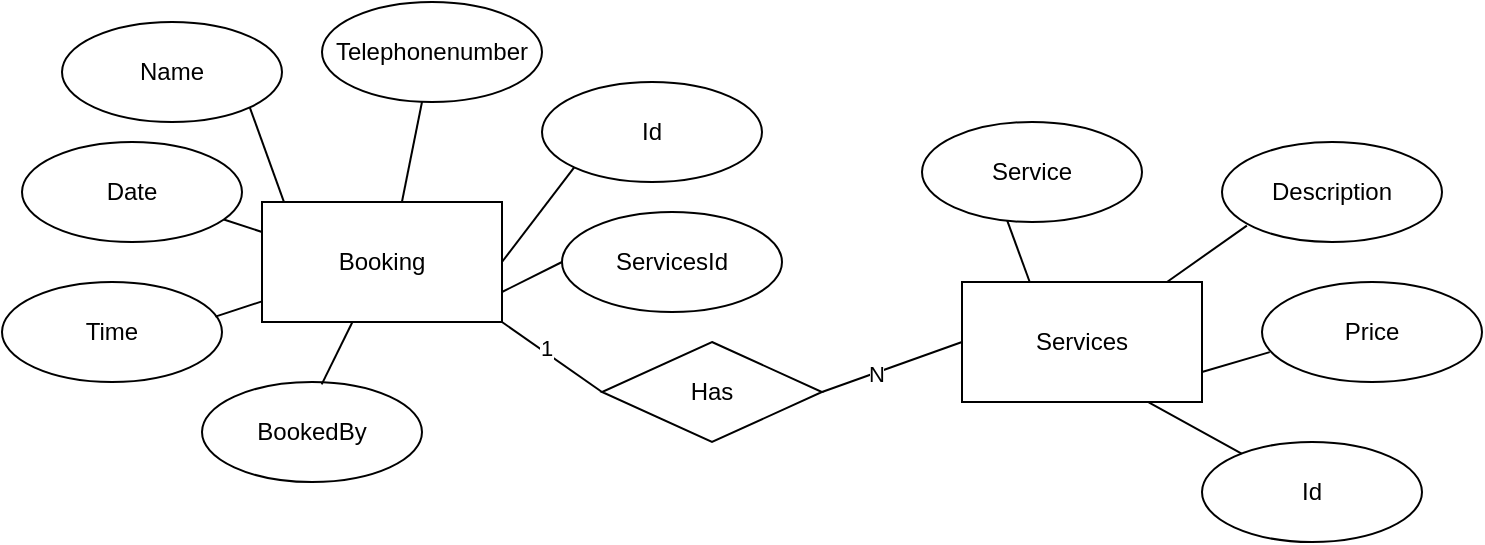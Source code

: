 <mxfile>
    <diagram id="hedCKS4U7vpPeKSKOjeB" name="Page-1">
        <mxGraphModel dx="1119" dy="411" grid="0" gridSize="10" guides="1" tooltips="1" connect="1" arrows="1" fold="1" page="1" pageScale="1" pageWidth="827" pageHeight="1169" background="none" math="0" shadow="0">
            <root>
                <mxCell id="0"/>
                <mxCell id="1" parent="0"/>
                <mxCell id="2" value="Booking" style="rounded=0;whiteSpace=wrap;html=1;" vertex="1" parent="1">
                    <mxGeometry x="140" y="160" width="120" height="60" as="geometry"/>
                </mxCell>
                <mxCell id="3" value="Services" style="rounded=0;whiteSpace=wrap;html=1;" vertex="1" parent="1">
                    <mxGeometry x="490" y="200" width="120" height="60" as="geometry"/>
                </mxCell>
                <mxCell id="4" value="Name" style="ellipse;whiteSpace=wrap;html=1;" vertex="1" parent="1">
                    <mxGeometry x="40" y="70" width="110" height="50" as="geometry"/>
                </mxCell>
                <mxCell id="5" value="Telephonenumber" style="ellipse;whiteSpace=wrap;html=1;" vertex="1" parent="1">
                    <mxGeometry x="170" y="60" width="110" height="50" as="geometry"/>
                </mxCell>
                <mxCell id="6" value="Date" style="ellipse;whiteSpace=wrap;html=1;" vertex="1" parent="1">
                    <mxGeometry x="20" y="130" width="110" height="50" as="geometry"/>
                </mxCell>
                <mxCell id="7" value="Time" style="ellipse;whiteSpace=wrap;html=1;" vertex="1" parent="1">
                    <mxGeometry x="10" y="200" width="110" height="50" as="geometry"/>
                </mxCell>
                <mxCell id="8" value="BookedBy" style="ellipse;whiteSpace=wrap;html=1;" vertex="1" parent="1">
                    <mxGeometry x="110" y="250" width="110" height="50" as="geometry"/>
                </mxCell>
                <mxCell id="9" value="Id" style="ellipse;whiteSpace=wrap;html=1;" vertex="1" parent="1">
                    <mxGeometry x="280" y="100" width="110" height="50" as="geometry"/>
                </mxCell>
                <mxCell id="10" value="Service" style="ellipse;whiteSpace=wrap;html=1;" vertex="1" parent="1">
                    <mxGeometry x="470" y="120" width="110" height="50" as="geometry"/>
                </mxCell>
                <mxCell id="11" value="Description" style="ellipse;whiteSpace=wrap;html=1;" vertex="1" parent="1">
                    <mxGeometry x="620" y="130" width="110" height="50" as="geometry"/>
                </mxCell>
                <mxCell id="12" value="Price" style="ellipse;whiteSpace=wrap;html=1;" vertex="1" parent="1">
                    <mxGeometry x="640" y="200" width="110" height="50" as="geometry"/>
                </mxCell>
                <mxCell id="13" value="Id" style="ellipse;whiteSpace=wrap;html=1;" vertex="1" parent="1">
                    <mxGeometry x="610" y="280" width="110" height="50" as="geometry"/>
                </mxCell>
                <mxCell id="14" value="Has" style="rhombus;whiteSpace=wrap;html=1;" vertex="1" parent="1">
                    <mxGeometry x="310" y="230" width="110" height="50" as="geometry"/>
                </mxCell>
                <mxCell id="15" value="" style="endArrow=none;html=1;exitX=1;exitY=0.5;exitDx=0;exitDy=0;entryX=0;entryY=0.5;entryDx=0;entryDy=0;" edge="1" parent="1" source="14" target="3">
                    <mxGeometry width="50" height="50" relative="1" as="geometry">
                        <mxPoint x="430" y="220" as="sourcePoint"/>
                        <mxPoint x="480" y="170" as="targetPoint"/>
                    </mxGeometry>
                </mxCell>
                <mxCell id="18" value="N" style="edgeLabel;html=1;align=center;verticalAlign=middle;resizable=0;points=[];" vertex="1" connectable="0" parent="15">
                    <mxGeometry x="-0.237" relative="1" as="geometry">
                        <mxPoint as="offset"/>
                    </mxGeometry>
                </mxCell>
                <mxCell id="16" value="" style="endArrow=none;html=1;exitX=0;exitY=0.5;exitDx=0;exitDy=0;entryX=1;entryY=1;entryDx=0;entryDy=0;" edge="1" parent="1" source="14" target="2">
                    <mxGeometry width="50" height="50" relative="1" as="geometry">
                        <mxPoint x="430" y="220" as="sourcePoint"/>
                        <mxPoint x="480" y="170" as="targetPoint"/>
                    </mxGeometry>
                </mxCell>
                <mxCell id="19" value="1" style="edgeLabel;html=1;align=center;verticalAlign=middle;resizable=0;points=[];" vertex="1" connectable="0" parent="16">
                    <mxGeometry x="0.173" y="-2" relative="1" as="geometry">
                        <mxPoint as="offset"/>
                    </mxGeometry>
                </mxCell>
                <mxCell id="20" value="" style="endArrow=none;html=1;exitX=1;exitY=0.5;exitDx=0;exitDy=0;entryX=0;entryY=1;entryDx=0;entryDy=0;" edge="1" parent="1" source="2" target="9">
                    <mxGeometry width="50" height="50" relative="1" as="geometry">
                        <mxPoint x="330" y="200" as="sourcePoint"/>
                        <mxPoint x="380" y="150" as="targetPoint"/>
                    </mxGeometry>
                </mxCell>
                <mxCell id="22" value="" style="endArrow=none;html=1;exitX=0.583;exitY=0;exitDx=0;exitDy=0;exitPerimeter=0;" edge="1" parent="1" source="2" target="5">
                    <mxGeometry width="50" height="50" relative="1" as="geometry">
                        <mxPoint x="270" y="200" as="sourcePoint"/>
                        <mxPoint x="306.166" y="152.704" as="targetPoint"/>
                    </mxGeometry>
                </mxCell>
                <mxCell id="23" value="" style="endArrow=none;html=1;entryX=1;entryY=1;entryDx=0;entryDy=0;exitX=0.091;exitY=-0.003;exitDx=0;exitDy=0;exitPerimeter=0;" edge="1" parent="1" source="2" target="4">
                    <mxGeometry width="50" height="50" relative="1" as="geometry">
                        <mxPoint x="280" y="210" as="sourcePoint"/>
                        <mxPoint x="316.166" y="162.704" as="targetPoint"/>
                    </mxGeometry>
                </mxCell>
                <mxCell id="24" value="" style="endArrow=none;html=1;entryX=0;entryY=0.25;entryDx=0;entryDy=0;" edge="1" parent="1" source="6" target="2">
                    <mxGeometry width="50" height="50" relative="1" as="geometry">
                        <mxPoint x="290" y="220" as="sourcePoint"/>
                        <mxPoint x="326.166" y="172.704" as="targetPoint"/>
                    </mxGeometry>
                </mxCell>
                <mxCell id="25" value="" style="endArrow=none;html=1;exitX=0.97;exitY=0.346;exitDx=0;exitDy=0;exitPerimeter=0;" edge="1" parent="1" source="7" target="2">
                    <mxGeometry width="50" height="50" relative="1" as="geometry">
                        <mxPoint x="300" y="230" as="sourcePoint"/>
                        <mxPoint x="336.166" y="182.704" as="targetPoint"/>
                    </mxGeometry>
                </mxCell>
                <mxCell id="26" value="" style="endArrow=none;html=1;exitX=0.544;exitY=0.024;exitDx=0;exitDy=0;exitPerimeter=0;" edge="1" parent="1" source="8" target="2">
                    <mxGeometry width="50" height="50" relative="1" as="geometry">
                        <mxPoint x="310" y="240" as="sourcePoint"/>
                        <mxPoint x="346.166" y="192.704" as="targetPoint"/>
                    </mxGeometry>
                </mxCell>
                <mxCell id="27" value="" style="endArrow=none;html=1;exitX=0.281;exitY=-0.006;exitDx=0;exitDy=0;entryX=0.387;entryY=0.983;entryDx=0;entryDy=0;entryPerimeter=0;exitPerimeter=0;" edge="1" parent="1" source="3" target="10">
                    <mxGeometry width="50" height="50" relative="1" as="geometry">
                        <mxPoint x="320" y="250" as="sourcePoint"/>
                        <mxPoint x="356.166" y="202.704" as="targetPoint"/>
                    </mxGeometry>
                </mxCell>
                <mxCell id="28" value="" style="endArrow=none;html=1;entryX=0.113;entryY=0.836;entryDx=0;entryDy=0;entryPerimeter=0;" edge="1" parent="1" source="3" target="11">
                    <mxGeometry width="50" height="50" relative="1" as="geometry">
                        <mxPoint x="330" y="260" as="sourcePoint"/>
                        <mxPoint x="366.166" y="212.704" as="targetPoint"/>
                    </mxGeometry>
                </mxCell>
                <mxCell id="29" value="" style="endArrow=none;html=1;exitX=1;exitY=0.75;exitDx=0;exitDy=0;entryX=0.035;entryY=0.701;entryDx=0;entryDy=0;entryPerimeter=0;" edge="1" parent="1" source="3" target="12">
                    <mxGeometry width="50" height="50" relative="1" as="geometry">
                        <mxPoint x="340" y="270" as="sourcePoint"/>
                        <mxPoint x="376.166" y="222.704" as="targetPoint"/>
                    </mxGeometry>
                </mxCell>
                <mxCell id="30" value="" style="endArrow=none;html=1;exitX=0.778;exitY=1.003;exitDx=0;exitDy=0;exitPerimeter=0;" edge="1" parent="1" source="3" target="13">
                    <mxGeometry width="50" height="50" relative="1" as="geometry">
                        <mxPoint x="350" y="280" as="sourcePoint"/>
                        <mxPoint x="386.166" y="232.704" as="targetPoint"/>
                    </mxGeometry>
                </mxCell>
                <mxCell id="31" value="ServicesId" style="ellipse;whiteSpace=wrap;html=1;" vertex="1" parent="1">
                    <mxGeometry x="290" y="165" width="110" height="50" as="geometry"/>
                </mxCell>
                <mxCell id="32" value="" style="endArrow=none;html=1;exitX=1;exitY=0.75;exitDx=0;exitDy=0;entryX=0;entryY=0.5;entryDx=0;entryDy=0;" edge="1" parent="1" source="2" target="31">
                    <mxGeometry width="50" height="50" relative="1" as="geometry">
                        <mxPoint x="370" y="240" as="sourcePoint"/>
                        <mxPoint x="420" y="190" as="targetPoint"/>
                    </mxGeometry>
                </mxCell>
            </root>
        </mxGraphModel>
    </diagram>
</mxfile>